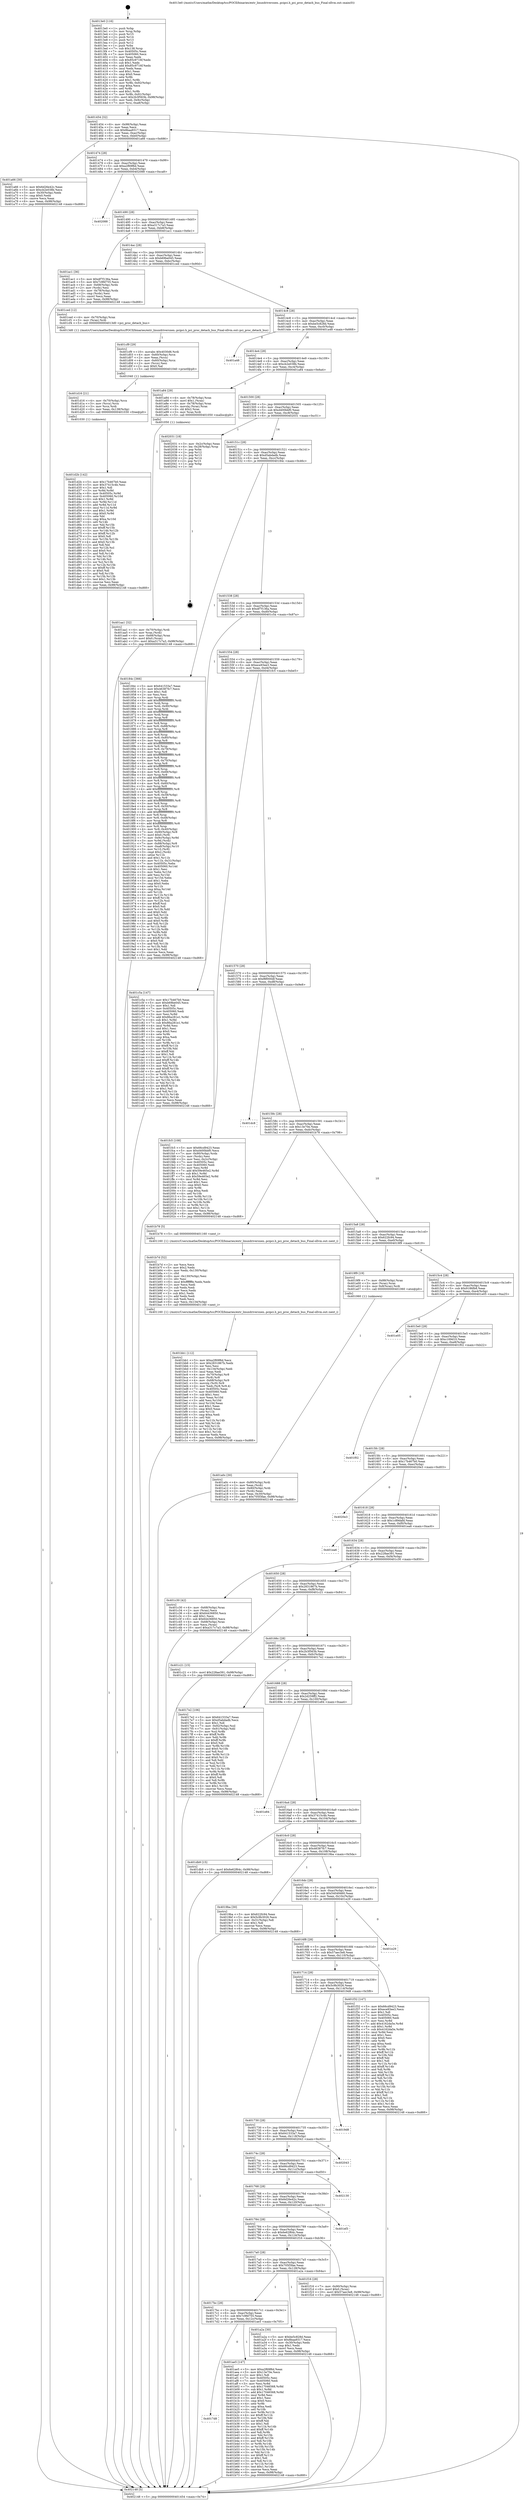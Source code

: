 digraph "0x4013e0" {
  label = "0x4013e0 (/mnt/c/Users/mathe/Desktop/tcc/POCII/binaries/extr_linuxdriversxen..pcipci.h_pci_proc_detach_bus_Final-ollvm.out::main(0))"
  labelloc = "t"
  node[shape=record]

  Entry [label="",width=0.3,height=0.3,shape=circle,fillcolor=black,style=filled]
  "0x401454" [label="{
     0x401454 [32]\l
     | [instrs]\l
     &nbsp;&nbsp;0x401454 \<+6\>: mov -0x98(%rbp),%eax\l
     &nbsp;&nbsp;0x40145a \<+2\>: mov %eax,%ecx\l
     &nbsp;&nbsp;0x40145c \<+6\>: sub $0x8baa9317,%ecx\l
     &nbsp;&nbsp;0x401462 \<+6\>: mov %eax,-0xac(%rbp)\l
     &nbsp;&nbsp;0x401468 \<+6\>: mov %ecx,-0xb0(%rbp)\l
     &nbsp;&nbsp;0x40146e \<+6\>: je 0000000000401a66 \<main+0x686\>\l
  }"]
  "0x401a66" [label="{
     0x401a66 [30]\l
     | [instrs]\l
     &nbsp;&nbsp;0x401a66 \<+5\>: mov $0x6d26e42c,%eax\l
     &nbsp;&nbsp;0x401a6b \<+5\>: mov $0xcb2e038b,%ecx\l
     &nbsp;&nbsp;0x401a70 \<+3\>: mov -0x30(%rbp),%edx\l
     &nbsp;&nbsp;0x401a73 \<+3\>: cmp $0x0,%edx\l
     &nbsp;&nbsp;0x401a76 \<+3\>: cmove %ecx,%eax\l
     &nbsp;&nbsp;0x401a79 \<+6\>: mov %eax,-0x98(%rbp)\l
     &nbsp;&nbsp;0x401a7f \<+5\>: jmp 0000000000402148 \<main+0xd68\>\l
  }"]
  "0x401474" [label="{
     0x401474 [28]\l
     | [instrs]\l
     &nbsp;&nbsp;0x401474 \<+5\>: jmp 0000000000401479 \<main+0x99\>\l
     &nbsp;&nbsp;0x401479 \<+6\>: mov -0xac(%rbp),%eax\l
     &nbsp;&nbsp;0x40147f \<+5\>: sub $0xa2f69f6d,%eax\l
     &nbsp;&nbsp;0x401484 \<+6\>: mov %eax,-0xb4(%rbp)\l
     &nbsp;&nbsp;0x40148a \<+6\>: je 0000000000402088 \<main+0xca8\>\l
  }"]
  Exit [label="",width=0.3,height=0.3,shape=circle,fillcolor=black,style=filled,peripheries=2]
  "0x402088" [label="{
     0x402088\l
  }", style=dashed]
  "0x401490" [label="{
     0x401490 [28]\l
     | [instrs]\l
     &nbsp;&nbsp;0x401490 \<+5\>: jmp 0000000000401495 \<main+0xb5\>\l
     &nbsp;&nbsp;0x401495 \<+6\>: mov -0xac(%rbp),%eax\l
     &nbsp;&nbsp;0x40149b \<+5\>: sub $0xa317c7a3,%eax\l
     &nbsp;&nbsp;0x4014a0 \<+6\>: mov %eax,-0xb8(%rbp)\l
     &nbsp;&nbsp;0x4014a6 \<+6\>: je 0000000000401ac1 \<main+0x6e1\>\l
  }"]
  "0x401d2b" [label="{
     0x401d2b [142]\l
     | [instrs]\l
     &nbsp;&nbsp;0x401d2b \<+5\>: mov $0x17b467b0,%eax\l
     &nbsp;&nbsp;0x401d30 \<+5\>: mov $0x37415c4b,%esi\l
     &nbsp;&nbsp;0x401d35 \<+2\>: mov $0x1,%dl\l
     &nbsp;&nbsp;0x401d37 \<+3\>: xor %r8d,%r8d\l
     &nbsp;&nbsp;0x401d3a \<+8\>: mov 0x40505c,%r9d\l
     &nbsp;&nbsp;0x401d42 \<+8\>: mov 0x405060,%r10d\l
     &nbsp;&nbsp;0x401d4a \<+4\>: sub $0x1,%r8d\l
     &nbsp;&nbsp;0x401d4e \<+3\>: mov %r9d,%r11d\l
     &nbsp;&nbsp;0x401d51 \<+3\>: add %r8d,%r11d\l
     &nbsp;&nbsp;0x401d54 \<+4\>: imul %r11d,%r9d\l
     &nbsp;&nbsp;0x401d58 \<+4\>: and $0x1,%r9d\l
     &nbsp;&nbsp;0x401d5c \<+4\>: cmp $0x0,%r9d\l
     &nbsp;&nbsp;0x401d60 \<+3\>: sete %bl\l
     &nbsp;&nbsp;0x401d63 \<+4\>: cmp $0xa,%r10d\l
     &nbsp;&nbsp;0x401d67 \<+4\>: setl %r14b\l
     &nbsp;&nbsp;0x401d6b \<+3\>: mov %bl,%r15b\l
     &nbsp;&nbsp;0x401d6e \<+4\>: xor $0xff,%r15b\l
     &nbsp;&nbsp;0x401d72 \<+3\>: mov %r14b,%r12b\l
     &nbsp;&nbsp;0x401d75 \<+4\>: xor $0xff,%r12b\l
     &nbsp;&nbsp;0x401d79 \<+3\>: xor $0x0,%dl\l
     &nbsp;&nbsp;0x401d7c \<+3\>: mov %r15b,%r13b\l
     &nbsp;&nbsp;0x401d7f \<+4\>: and $0x0,%r13b\l
     &nbsp;&nbsp;0x401d83 \<+2\>: and %dl,%bl\l
     &nbsp;&nbsp;0x401d85 \<+3\>: mov %r12b,%cl\l
     &nbsp;&nbsp;0x401d88 \<+3\>: and $0x0,%cl\l
     &nbsp;&nbsp;0x401d8b \<+3\>: and %dl,%r14b\l
     &nbsp;&nbsp;0x401d8e \<+3\>: or %bl,%r13b\l
     &nbsp;&nbsp;0x401d91 \<+3\>: or %r14b,%cl\l
     &nbsp;&nbsp;0x401d94 \<+3\>: xor %cl,%r13b\l
     &nbsp;&nbsp;0x401d97 \<+3\>: or %r12b,%r15b\l
     &nbsp;&nbsp;0x401d9a \<+4\>: xor $0xff,%r15b\l
     &nbsp;&nbsp;0x401d9e \<+3\>: or $0x0,%dl\l
     &nbsp;&nbsp;0x401da1 \<+3\>: and %dl,%r15b\l
     &nbsp;&nbsp;0x401da4 \<+3\>: or %r15b,%r13b\l
     &nbsp;&nbsp;0x401da7 \<+4\>: test $0x1,%r13b\l
     &nbsp;&nbsp;0x401dab \<+3\>: cmovne %esi,%eax\l
     &nbsp;&nbsp;0x401dae \<+6\>: mov %eax,-0x98(%rbp)\l
     &nbsp;&nbsp;0x401db4 \<+5\>: jmp 0000000000402148 \<main+0xd68\>\l
  }"]
  "0x401ac1" [label="{
     0x401ac1 [36]\l
     | [instrs]\l
     &nbsp;&nbsp;0x401ac1 \<+5\>: mov $0xdf7f136a,%eax\l
     &nbsp;&nbsp;0x401ac6 \<+5\>: mov $0x7c9fd755,%ecx\l
     &nbsp;&nbsp;0x401acb \<+4\>: mov -0x68(%rbp),%rdx\l
     &nbsp;&nbsp;0x401acf \<+2\>: mov (%rdx),%esi\l
     &nbsp;&nbsp;0x401ad1 \<+4\>: mov -0x78(%rbp),%rdx\l
     &nbsp;&nbsp;0x401ad5 \<+2\>: cmp (%rdx),%esi\l
     &nbsp;&nbsp;0x401ad7 \<+3\>: cmovl %ecx,%eax\l
     &nbsp;&nbsp;0x401ada \<+6\>: mov %eax,-0x98(%rbp)\l
     &nbsp;&nbsp;0x401ae0 \<+5\>: jmp 0000000000402148 \<main+0xd68\>\l
  }"]
  "0x4014ac" [label="{
     0x4014ac [28]\l
     | [instrs]\l
     &nbsp;&nbsp;0x4014ac \<+5\>: jmp 00000000004014b1 \<main+0xd1\>\l
     &nbsp;&nbsp;0x4014b1 \<+6\>: mov -0xac(%rbp),%eax\l
     &nbsp;&nbsp;0x4014b7 \<+5\>: sub $0xb69be045,%eax\l
     &nbsp;&nbsp;0x4014bc \<+6\>: mov %eax,-0xbc(%rbp)\l
     &nbsp;&nbsp;0x4014c2 \<+6\>: je 0000000000401ced \<main+0x90d\>\l
  }"]
  "0x401d16" [label="{
     0x401d16 [21]\l
     | [instrs]\l
     &nbsp;&nbsp;0x401d16 \<+4\>: mov -0x70(%rbp),%rcx\l
     &nbsp;&nbsp;0x401d1a \<+3\>: mov (%rcx),%rcx\l
     &nbsp;&nbsp;0x401d1d \<+3\>: mov %rcx,%rdi\l
     &nbsp;&nbsp;0x401d20 \<+6\>: mov %eax,-0x138(%rbp)\l
     &nbsp;&nbsp;0x401d26 \<+5\>: call 0000000000401030 \<free@plt\>\l
     | [calls]\l
     &nbsp;&nbsp;0x401030 \{1\} (unknown)\l
  }"]
  "0x401ced" [label="{
     0x401ced [12]\l
     | [instrs]\l
     &nbsp;&nbsp;0x401ced \<+4\>: mov -0x70(%rbp),%rax\l
     &nbsp;&nbsp;0x401cf1 \<+3\>: mov (%rax),%rdi\l
     &nbsp;&nbsp;0x401cf4 \<+5\>: call 00000000004013d0 \<pci_proc_detach_bus\>\l
     | [calls]\l
     &nbsp;&nbsp;0x4013d0 \{1\} (/mnt/c/Users/mathe/Desktop/tcc/POCII/binaries/extr_linuxdriversxen..pcipci.h_pci_proc_detach_bus_Final-ollvm.out::pci_proc_detach_bus)\l
  }"]
  "0x4014c8" [label="{
     0x4014c8 [28]\l
     | [instrs]\l
     &nbsp;&nbsp;0x4014c8 \<+5\>: jmp 00000000004014cd \<main+0xed\>\l
     &nbsp;&nbsp;0x4014cd \<+6\>: mov -0xac(%rbp),%eax\l
     &nbsp;&nbsp;0x4014d3 \<+5\>: sub $0xbe5c828d,%eax\l
     &nbsp;&nbsp;0x4014d8 \<+6\>: mov %eax,-0xc0(%rbp)\l
     &nbsp;&nbsp;0x4014de \<+6\>: je 0000000000401a48 \<main+0x668\>\l
  }"]
  "0x401cf9" [label="{
     0x401cf9 [29]\l
     | [instrs]\l
     &nbsp;&nbsp;0x401cf9 \<+10\>: movabs $0x4030d6,%rdi\l
     &nbsp;&nbsp;0x401d03 \<+4\>: mov -0x60(%rbp),%rcx\l
     &nbsp;&nbsp;0x401d07 \<+2\>: mov %eax,(%rcx)\l
     &nbsp;&nbsp;0x401d09 \<+4\>: mov -0x60(%rbp),%rcx\l
     &nbsp;&nbsp;0x401d0d \<+2\>: mov (%rcx),%esi\l
     &nbsp;&nbsp;0x401d0f \<+2\>: mov $0x0,%al\l
     &nbsp;&nbsp;0x401d11 \<+5\>: call 0000000000401040 \<printf@plt\>\l
     | [calls]\l
     &nbsp;&nbsp;0x401040 \{1\} (unknown)\l
  }"]
  "0x401a48" [label="{
     0x401a48\l
  }", style=dashed]
  "0x4014e4" [label="{
     0x4014e4 [28]\l
     | [instrs]\l
     &nbsp;&nbsp;0x4014e4 \<+5\>: jmp 00000000004014e9 \<main+0x109\>\l
     &nbsp;&nbsp;0x4014e9 \<+6\>: mov -0xac(%rbp),%eax\l
     &nbsp;&nbsp;0x4014ef \<+5\>: sub $0xcb2e038b,%eax\l
     &nbsp;&nbsp;0x4014f4 \<+6\>: mov %eax,-0xc4(%rbp)\l
     &nbsp;&nbsp;0x4014fa \<+6\>: je 0000000000401a84 \<main+0x6a4\>\l
  }"]
  "0x401bb1" [label="{
     0x401bb1 [112]\l
     | [instrs]\l
     &nbsp;&nbsp;0x401bb1 \<+5\>: mov $0xa2f69f6d,%ecx\l
     &nbsp;&nbsp;0x401bb6 \<+5\>: mov $0x2831867b,%edx\l
     &nbsp;&nbsp;0x401bbb \<+2\>: xor %esi,%esi\l
     &nbsp;&nbsp;0x401bbd \<+6\>: mov -0x134(%rbp),%edi\l
     &nbsp;&nbsp;0x401bc3 \<+3\>: imul %eax,%edi\l
     &nbsp;&nbsp;0x401bc6 \<+4\>: mov -0x70(%rbp),%r8\l
     &nbsp;&nbsp;0x401bca \<+3\>: mov (%r8),%r8\l
     &nbsp;&nbsp;0x401bcd \<+4\>: mov -0x68(%rbp),%r9\l
     &nbsp;&nbsp;0x401bd1 \<+3\>: movslq (%r9),%r9\l
     &nbsp;&nbsp;0x401bd4 \<+4\>: mov %edi,(%r8,%r9,4)\l
     &nbsp;&nbsp;0x401bd8 \<+7\>: mov 0x40505c,%eax\l
     &nbsp;&nbsp;0x401bdf \<+7\>: mov 0x405060,%edi\l
     &nbsp;&nbsp;0x401be6 \<+3\>: sub $0x1,%esi\l
     &nbsp;&nbsp;0x401be9 \<+3\>: mov %eax,%r10d\l
     &nbsp;&nbsp;0x401bec \<+3\>: add %esi,%r10d\l
     &nbsp;&nbsp;0x401bef \<+4\>: imul %r10d,%eax\l
     &nbsp;&nbsp;0x401bf3 \<+3\>: and $0x1,%eax\l
     &nbsp;&nbsp;0x401bf6 \<+3\>: cmp $0x0,%eax\l
     &nbsp;&nbsp;0x401bf9 \<+4\>: sete %r11b\l
     &nbsp;&nbsp;0x401bfd \<+3\>: cmp $0xa,%edi\l
     &nbsp;&nbsp;0x401c00 \<+3\>: setl %bl\l
     &nbsp;&nbsp;0x401c03 \<+3\>: mov %r11b,%r14b\l
     &nbsp;&nbsp;0x401c06 \<+3\>: and %bl,%r14b\l
     &nbsp;&nbsp;0x401c09 \<+3\>: xor %bl,%r11b\l
     &nbsp;&nbsp;0x401c0c \<+3\>: or %r11b,%r14b\l
     &nbsp;&nbsp;0x401c0f \<+4\>: test $0x1,%r14b\l
     &nbsp;&nbsp;0x401c13 \<+3\>: cmovne %edx,%ecx\l
     &nbsp;&nbsp;0x401c16 \<+6\>: mov %ecx,-0x98(%rbp)\l
     &nbsp;&nbsp;0x401c1c \<+5\>: jmp 0000000000402148 \<main+0xd68\>\l
  }"]
  "0x401a84" [label="{
     0x401a84 [29]\l
     | [instrs]\l
     &nbsp;&nbsp;0x401a84 \<+4\>: mov -0x78(%rbp),%rax\l
     &nbsp;&nbsp;0x401a88 \<+6\>: movl $0x1,(%rax)\l
     &nbsp;&nbsp;0x401a8e \<+4\>: mov -0x78(%rbp),%rax\l
     &nbsp;&nbsp;0x401a92 \<+3\>: movslq (%rax),%rax\l
     &nbsp;&nbsp;0x401a95 \<+4\>: shl $0x2,%rax\l
     &nbsp;&nbsp;0x401a99 \<+3\>: mov %rax,%rdi\l
     &nbsp;&nbsp;0x401a9c \<+5\>: call 0000000000401050 \<malloc@plt\>\l
     | [calls]\l
     &nbsp;&nbsp;0x401050 \{1\} (unknown)\l
  }"]
  "0x401500" [label="{
     0x401500 [28]\l
     | [instrs]\l
     &nbsp;&nbsp;0x401500 \<+5\>: jmp 0000000000401505 \<main+0x125\>\l
     &nbsp;&nbsp;0x401505 \<+6\>: mov -0xac(%rbp),%eax\l
     &nbsp;&nbsp;0x40150b \<+5\>: sub $0xd400bbf0,%eax\l
     &nbsp;&nbsp;0x401510 \<+6\>: mov %eax,-0xc8(%rbp)\l
     &nbsp;&nbsp;0x401516 \<+6\>: je 0000000000402031 \<main+0xc51\>\l
  }"]
  "0x401b7d" [label="{
     0x401b7d [52]\l
     | [instrs]\l
     &nbsp;&nbsp;0x401b7d \<+2\>: xor %ecx,%ecx\l
     &nbsp;&nbsp;0x401b7f \<+5\>: mov $0x2,%edx\l
     &nbsp;&nbsp;0x401b84 \<+6\>: mov %edx,-0x130(%rbp)\l
     &nbsp;&nbsp;0x401b8a \<+1\>: cltd\l
     &nbsp;&nbsp;0x401b8b \<+6\>: mov -0x130(%rbp),%esi\l
     &nbsp;&nbsp;0x401b91 \<+2\>: idiv %esi\l
     &nbsp;&nbsp;0x401b93 \<+6\>: imul $0xfffffffe,%edx,%edx\l
     &nbsp;&nbsp;0x401b99 \<+2\>: mov %ecx,%edi\l
     &nbsp;&nbsp;0x401b9b \<+2\>: sub %edx,%edi\l
     &nbsp;&nbsp;0x401b9d \<+2\>: mov %ecx,%edx\l
     &nbsp;&nbsp;0x401b9f \<+3\>: sub $0x1,%edx\l
     &nbsp;&nbsp;0x401ba2 \<+2\>: add %edx,%edi\l
     &nbsp;&nbsp;0x401ba4 \<+2\>: sub %edi,%ecx\l
     &nbsp;&nbsp;0x401ba6 \<+6\>: mov %ecx,-0x134(%rbp)\l
     &nbsp;&nbsp;0x401bac \<+5\>: call 0000000000401160 \<next_i\>\l
     | [calls]\l
     &nbsp;&nbsp;0x401160 \{1\} (/mnt/c/Users/mathe/Desktop/tcc/POCII/binaries/extr_linuxdriversxen..pcipci.h_pci_proc_detach_bus_Final-ollvm.out::next_i)\l
  }"]
  "0x402031" [label="{
     0x402031 [18]\l
     | [instrs]\l
     &nbsp;&nbsp;0x402031 \<+3\>: mov -0x2c(%rbp),%eax\l
     &nbsp;&nbsp;0x402034 \<+4\>: lea -0x28(%rbp),%rsp\l
     &nbsp;&nbsp;0x402038 \<+1\>: pop %rbx\l
     &nbsp;&nbsp;0x402039 \<+2\>: pop %r12\l
     &nbsp;&nbsp;0x40203b \<+2\>: pop %r13\l
     &nbsp;&nbsp;0x40203d \<+2\>: pop %r14\l
     &nbsp;&nbsp;0x40203f \<+2\>: pop %r15\l
     &nbsp;&nbsp;0x402041 \<+1\>: pop %rbp\l
     &nbsp;&nbsp;0x402042 \<+1\>: ret\l
  }"]
  "0x40151c" [label="{
     0x40151c [28]\l
     | [instrs]\l
     &nbsp;&nbsp;0x40151c \<+5\>: jmp 0000000000401521 \<main+0x141\>\l
     &nbsp;&nbsp;0x401521 \<+6\>: mov -0xac(%rbp),%eax\l
     &nbsp;&nbsp;0x401527 \<+5\>: sub $0xd5abdadb,%eax\l
     &nbsp;&nbsp;0x40152c \<+6\>: mov %eax,-0xcc(%rbp)\l
     &nbsp;&nbsp;0x401532 \<+6\>: je 000000000040184c \<main+0x46c\>\l
  }"]
  "0x4017d8" [label="{
     0x4017d8\l
  }", style=dashed]
  "0x40184c" [label="{
     0x40184c [366]\l
     | [instrs]\l
     &nbsp;&nbsp;0x40184c \<+5\>: mov $0x641533a7,%eax\l
     &nbsp;&nbsp;0x401851 \<+5\>: mov $0x46387fc7,%ecx\l
     &nbsp;&nbsp;0x401856 \<+2\>: mov $0x1,%dl\l
     &nbsp;&nbsp;0x401858 \<+2\>: xor %esi,%esi\l
     &nbsp;&nbsp;0x40185a \<+3\>: mov %rsp,%rdi\l
     &nbsp;&nbsp;0x40185d \<+4\>: add $0xfffffffffffffff0,%rdi\l
     &nbsp;&nbsp;0x401861 \<+3\>: mov %rdi,%rsp\l
     &nbsp;&nbsp;0x401864 \<+7\>: mov %rdi,-0x90(%rbp)\l
     &nbsp;&nbsp;0x40186b \<+3\>: mov %rsp,%rdi\l
     &nbsp;&nbsp;0x40186e \<+4\>: add $0xfffffffffffffff0,%rdi\l
     &nbsp;&nbsp;0x401872 \<+3\>: mov %rdi,%rsp\l
     &nbsp;&nbsp;0x401875 \<+3\>: mov %rsp,%r8\l
     &nbsp;&nbsp;0x401878 \<+4\>: add $0xfffffffffffffff0,%r8\l
     &nbsp;&nbsp;0x40187c \<+3\>: mov %r8,%rsp\l
     &nbsp;&nbsp;0x40187f \<+7\>: mov %r8,-0x88(%rbp)\l
     &nbsp;&nbsp;0x401886 \<+3\>: mov %rsp,%r8\l
     &nbsp;&nbsp;0x401889 \<+4\>: add $0xfffffffffffffff0,%r8\l
     &nbsp;&nbsp;0x40188d \<+3\>: mov %r8,%rsp\l
     &nbsp;&nbsp;0x401890 \<+4\>: mov %r8,-0x80(%rbp)\l
     &nbsp;&nbsp;0x401894 \<+3\>: mov %rsp,%r8\l
     &nbsp;&nbsp;0x401897 \<+4\>: add $0xfffffffffffffff0,%r8\l
     &nbsp;&nbsp;0x40189b \<+3\>: mov %r8,%rsp\l
     &nbsp;&nbsp;0x40189e \<+4\>: mov %r8,-0x78(%rbp)\l
     &nbsp;&nbsp;0x4018a2 \<+3\>: mov %rsp,%r8\l
     &nbsp;&nbsp;0x4018a5 \<+4\>: add $0xfffffffffffffff0,%r8\l
     &nbsp;&nbsp;0x4018a9 \<+3\>: mov %r8,%rsp\l
     &nbsp;&nbsp;0x4018ac \<+4\>: mov %r8,-0x70(%rbp)\l
     &nbsp;&nbsp;0x4018b0 \<+3\>: mov %rsp,%r8\l
     &nbsp;&nbsp;0x4018b3 \<+4\>: add $0xfffffffffffffff0,%r8\l
     &nbsp;&nbsp;0x4018b7 \<+3\>: mov %r8,%rsp\l
     &nbsp;&nbsp;0x4018ba \<+4\>: mov %r8,-0x68(%rbp)\l
     &nbsp;&nbsp;0x4018be \<+3\>: mov %rsp,%r8\l
     &nbsp;&nbsp;0x4018c1 \<+4\>: add $0xfffffffffffffff0,%r8\l
     &nbsp;&nbsp;0x4018c5 \<+3\>: mov %r8,%rsp\l
     &nbsp;&nbsp;0x4018c8 \<+4\>: mov %r8,-0x60(%rbp)\l
     &nbsp;&nbsp;0x4018cc \<+3\>: mov %rsp,%r8\l
     &nbsp;&nbsp;0x4018cf \<+4\>: add $0xfffffffffffffff0,%r8\l
     &nbsp;&nbsp;0x4018d3 \<+3\>: mov %r8,%rsp\l
     &nbsp;&nbsp;0x4018d6 \<+4\>: mov %r8,-0x58(%rbp)\l
     &nbsp;&nbsp;0x4018da \<+3\>: mov %rsp,%r8\l
     &nbsp;&nbsp;0x4018dd \<+4\>: add $0xfffffffffffffff0,%r8\l
     &nbsp;&nbsp;0x4018e1 \<+3\>: mov %r8,%rsp\l
     &nbsp;&nbsp;0x4018e4 \<+4\>: mov %r8,-0x50(%rbp)\l
     &nbsp;&nbsp;0x4018e8 \<+3\>: mov %rsp,%r8\l
     &nbsp;&nbsp;0x4018eb \<+4\>: add $0xfffffffffffffff0,%r8\l
     &nbsp;&nbsp;0x4018ef \<+3\>: mov %r8,%rsp\l
     &nbsp;&nbsp;0x4018f2 \<+4\>: mov %r8,-0x48(%rbp)\l
     &nbsp;&nbsp;0x4018f6 \<+3\>: mov %rsp,%r8\l
     &nbsp;&nbsp;0x4018f9 \<+4\>: add $0xfffffffffffffff0,%r8\l
     &nbsp;&nbsp;0x4018fd \<+3\>: mov %r8,%rsp\l
     &nbsp;&nbsp;0x401900 \<+4\>: mov %r8,-0x40(%rbp)\l
     &nbsp;&nbsp;0x401904 \<+7\>: mov -0x90(%rbp),%r8\l
     &nbsp;&nbsp;0x40190b \<+7\>: movl $0x0,(%r8)\l
     &nbsp;&nbsp;0x401912 \<+7\>: mov -0x9c(%rbp),%r9d\l
     &nbsp;&nbsp;0x401919 \<+3\>: mov %r9d,(%rdi)\l
     &nbsp;&nbsp;0x40191c \<+7\>: mov -0x88(%rbp),%r8\l
     &nbsp;&nbsp;0x401923 \<+7\>: mov -0xa8(%rbp),%r10\l
     &nbsp;&nbsp;0x40192a \<+3\>: mov %r10,(%r8)\l
     &nbsp;&nbsp;0x40192d \<+3\>: cmpl $0x2,(%rdi)\l
     &nbsp;&nbsp;0x401930 \<+4\>: setne %r11b\l
     &nbsp;&nbsp;0x401934 \<+4\>: and $0x1,%r11b\l
     &nbsp;&nbsp;0x401938 \<+4\>: mov %r11b,-0x31(%rbp)\l
     &nbsp;&nbsp;0x40193c \<+7\>: mov 0x40505c,%ebx\l
     &nbsp;&nbsp;0x401943 \<+8\>: mov 0x405060,%r14d\l
     &nbsp;&nbsp;0x40194b \<+3\>: sub $0x1,%esi\l
     &nbsp;&nbsp;0x40194e \<+3\>: mov %ebx,%r15d\l
     &nbsp;&nbsp;0x401951 \<+3\>: add %esi,%r15d\l
     &nbsp;&nbsp;0x401954 \<+4\>: imul %r15d,%ebx\l
     &nbsp;&nbsp;0x401958 \<+3\>: and $0x1,%ebx\l
     &nbsp;&nbsp;0x40195b \<+3\>: cmp $0x0,%ebx\l
     &nbsp;&nbsp;0x40195e \<+4\>: sete %r11b\l
     &nbsp;&nbsp;0x401962 \<+4\>: cmp $0xa,%r14d\l
     &nbsp;&nbsp;0x401966 \<+4\>: setl %r12b\l
     &nbsp;&nbsp;0x40196a \<+3\>: mov %r11b,%r13b\l
     &nbsp;&nbsp;0x40196d \<+4\>: xor $0xff,%r13b\l
     &nbsp;&nbsp;0x401971 \<+3\>: mov %r12b,%sil\l
     &nbsp;&nbsp;0x401974 \<+4\>: xor $0xff,%sil\l
     &nbsp;&nbsp;0x401978 \<+3\>: xor $0x0,%dl\l
     &nbsp;&nbsp;0x40197b \<+3\>: mov %r13b,%dil\l
     &nbsp;&nbsp;0x40197e \<+4\>: and $0x0,%dil\l
     &nbsp;&nbsp;0x401982 \<+3\>: and %dl,%r11b\l
     &nbsp;&nbsp;0x401985 \<+3\>: mov %sil,%r8b\l
     &nbsp;&nbsp;0x401988 \<+4\>: and $0x0,%r8b\l
     &nbsp;&nbsp;0x40198c \<+3\>: and %dl,%r12b\l
     &nbsp;&nbsp;0x40198f \<+3\>: or %r11b,%dil\l
     &nbsp;&nbsp;0x401992 \<+3\>: or %r12b,%r8b\l
     &nbsp;&nbsp;0x401995 \<+3\>: xor %r8b,%dil\l
     &nbsp;&nbsp;0x401998 \<+3\>: or %sil,%r13b\l
     &nbsp;&nbsp;0x40199b \<+4\>: xor $0xff,%r13b\l
     &nbsp;&nbsp;0x40199f \<+3\>: or $0x0,%dl\l
     &nbsp;&nbsp;0x4019a2 \<+3\>: and %dl,%r13b\l
     &nbsp;&nbsp;0x4019a5 \<+3\>: or %r13b,%dil\l
     &nbsp;&nbsp;0x4019a8 \<+4\>: test $0x1,%dil\l
     &nbsp;&nbsp;0x4019ac \<+3\>: cmovne %ecx,%eax\l
     &nbsp;&nbsp;0x4019af \<+6\>: mov %eax,-0x98(%rbp)\l
     &nbsp;&nbsp;0x4019b5 \<+5\>: jmp 0000000000402148 \<main+0xd68\>\l
  }"]
  "0x401538" [label="{
     0x401538 [28]\l
     | [instrs]\l
     &nbsp;&nbsp;0x401538 \<+5\>: jmp 000000000040153d \<main+0x15d\>\l
     &nbsp;&nbsp;0x40153d \<+6\>: mov -0xac(%rbp),%eax\l
     &nbsp;&nbsp;0x401543 \<+5\>: sub $0xdf7f136a,%eax\l
     &nbsp;&nbsp;0x401548 \<+6\>: mov %eax,-0xd0(%rbp)\l
     &nbsp;&nbsp;0x40154e \<+6\>: je 0000000000401c5a \<main+0x87a\>\l
  }"]
  "0x401ae5" [label="{
     0x401ae5 [147]\l
     | [instrs]\l
     &nbsp;&nbsp;0x401ae5 \<+5\>: mov $0xa2f69f6d,%eax\l
     &nbsp;&nbsp;0x401aea \<+5\>: mov $0x13e70e,%ecx\l
     &nbsp;&nbsp;0x401aef \<+2\>: mov $0x1,%dl\l
     &nbsp;&nbsp;0x401af1 \<+7\>: mov 0x40505c,%esi\l
     &nbsp;&nbsp;0x401af8 \<+7\>: mov 0x405060,%edi\l
     &nbsp;&nbsp;0x401aff \<+3\>: mov %esi,%r8d\l
     &nbsp;&nbsp;0x401b02 \<+7\>: sub $0x17046568,%r8d\l
     &nbsp;&nbsp;0x401b09 \<+4\>: sub $0x1,%r8d\l
     &nbsp;&nbsp;0x401b0d \<+7\>: add $0x17046568,%r8d\l
     &nbsp;&nbsp;0x401b14 \<+4\>: imul %r8d,%esi\l
     &nbsp;&nbsp;0x401b18 \<+3\>: and $0x1,%esi\l
     &nbsp;&nbsp;0x401b1b \<+3\>: cmp $0x0,%esi\l
     &nbsp;&nbsp;0x401b1e \<+4\>: sete %r9b\l
     &nbsp;&nbsp;0x401b22 \<+3\>: cmp $0xa,%edi\l
     &nbsp;&nbsp;0x401b25 \<+4\>: setl %r10b\l
     &nbsp;&nbsp;0x401b29 \<+3\>: mov %r9b,%r11b\l
     &nbsp;&nbsp;0x401b2c \<+4\>: xor $0xff,%r11b\l
     &nbsp;&nbsp;0x401b30 \<+3\>: mov %r10b,%bl\l
     &nbsp;&nbsp;0x401b33 \<+3\>: xor $0xff,%bl\l
     &nbsp;&nbsp;0x401b36 \<+3\>: xor $0x1,%dl\l
     &nbsp;&nbsp;0x401b39 \<+3\>: mov %r11b,%r14b\l
     &nbsp;&nbsp;0x401b3c \<+4\>: and $0xff,%r14b\l
     &nbsp;&nbsp;0x401b40 \<+3\>: and %dl,%r9b\l
     &nbsp;&nbsp;0x401b43 \<+3\>: mov %bl,%r15b\l
     &nbsp;&nbsp;0x401b46 \<+4\>: and $0xff,%r15b\l
     &nbsp;&nbsp;0x401b4a \<+3\>: and %dl,%r10b\l
     &nbsp;&nbsp;0x401b4d \<+3\>: or %r9b,%r14b\l
     &nbsp;&nbsp;0x401b50 \<+3\>: or %r10b,%r15b\l
     &nbsp;&nbsp;0x401b53 \<+3\>: xor %r15b,%r14b\l
     &nbsp;&nbsp;0x401b56 \<+3\>: or %bl,%r11b\l
     &nbsp;&nbsp;0x401b59 \<+4\>: xor $0xff,%r11b\l
     &nbsp;&nbsp;0x401b5d \<+3\>: or $0x1,%dl\l
     &nbsp;&nbsp;0x401b60 \<+3\>: and %dl,%r11b\l
     &nbsp;&nbsp;0x401b63 \<+3\>: or %r11b,%r14b\l
     &nbsp;&nbsp;0x401b66 \<+4\>: test $0x1,%r14b\l
     &nbsp;&nbsp;0x401b6a \<+3\>: cmovne %ecx,%eax\l
     &nbsp;&nbsp;0x401b6d \<+6\>: mov %eax,-0x98(%rbp)\l
     &nbsp;&nbsp;0x401b73 \<+5\>: jmp 0000000000402148 \<main+0xd68\>\l
  }"]
  "0x401c5a" [label="{
     0x401c5a [147]\l
     | [instrs]\l
     &nbsp;&nbsp;0x401c5a \<+5\>: mov $0x17b467b0,%eax\l
     &nbsp;&nbsp;0x401c5f \<+5\>: mov $0xb69be045,%ecx\l
     &nbsp;&nbsp;0x401c64 \<+2\>: mov $0x1,%dl\l
     &nbsp;&nbsp;0x401c66 \<+7\>: mov 0x40505c,%esi\l
     &nbsp;&nbsp;0x401c6d \<+7\>: mov 0x405060,%edi\l
     &nbsp;&nbsp;0x401c74 \<+3\>: mov %esi,%r8d\l
     &nbsp;&nbsp;0x401c77 \<+7\>: add $0x86a281e1,%r8d\l
     &nbsp;&nbsp;0x401c7e \<+4\>: sub $0x1,%r8d\l
     &nbsp;&nbsp;0x401c82 \<+7\>: sub $0x86a281e1,%r8d\l
     &nbsp;&nbsp;0x401c89 \<+4\>: imul %r8d,%esi\l
     &nbsp;&nbsp;0x401c8d \<+3\>: and $0x1,%esi\l
     &nbsp;&nbsp;0x401c90 \<+3\>: cmp $0x0,%esi\l
     &nbsp;&nbsp;0x401c93 \<+4\>: sete %r9b\l
     &nbsp;&nbsp;0x401c97 \<+3\>: cmp $0xa,%edi\l
     &nbsp;&nbsp;0x401c9a \<+4\>: setl %r10b\l
     &nbsp;&nbsp;0x401c9e \<+3\>: mov %r9b,%r11b\l
     &nbsp;&nbsp;0x401ca1 \<+4\>: xor $0xff,%r11b\l
     &nbsp;&nbsp;0x401ca5 \<+3\>: mov %r10b,%bl\l
     &nbsp;&nbsp;0x401ca8 \<+3\>: xor $0xff,%bl\l
     &nbsp;&nbsp;0x401cab \<+3\>: xor $0x1,%dl\l
     &nbsp;&nbsp;0x401cae \<+3\>: mov %r11b,%r14b\l
     &nbsp;&nbsp;0x401cb1 \<+4\>: and $0xff,%r14b\l
     &nbsp;&nbsp;0x401cb5 \<+3\>: and %dl,%r9b\l
     &nbsp;&nbsp;0x401cb8 \<+3\>: mov %bl,%r15b\l
     &nbsp;&nbsp;0x401cbb \<+4\>: and $0xff,%r15b\l
     &nbsp;&nbsp;0x401cbf \<+3\>: and %dl,%r10b\l
     &nbsp;&nbsp;0x401cc2 \<+3\>: or %r9b,%r14b\l
     &nbsp;&nbsp;0x401cc5 \<+3\>: or %r10b,%r15b\l
     &nbsp;&nbsp;0x401cc8 \<+3\>: xor %r15b,%r14b\l
     &nbsp;&nbsp;0x401ccb \<+3\>: or %bl,%r11b\l
     &nbsp;&nbsp;0x401cce \<+4\>: xor $0xff,%r11b\l
     &nbsp;&nbsp;0x401cd2 \<+3\>: or $0x1,%dl\l
     &nbsp;&nbsp;0x401cd5 \<+3\>: and %dl,%r11b\l
     &nbsp;&nbsp;0x401cd8 \<+3\>: or %r11b,%r14b\l
     &nbsp;&nbsp;0x401cdb \<+4\>: test $0x1,%r14b\l
     &nbsp;&nbsp;0x401cdf \<+3\>: cmovne %ecx,%eax\l
     &nbsp;&nbsp;0x401ce2 \<+6\>: mov %eax,-0x98(%rbp)\l
     &nbsp;&nbsp;0x401ce8 \<+5\>: jmp 0000000000402148 \<main+0xd68\>\l
  }"]
  "0x401554" [label="{
     0x401554 [28]\l
     | [instrs]\l
     &nbsp;&nbsp;0x401554 \<+5\>: jmp 0000000000401559 \<main+0x179\>\l
     &nbsp;&nbsp;0x401559 \<+6\>: mov -0xac(%rbp),%eax\l
     &nbsp;&nbsp;0x40155f \<+5\>: sub $0xece93ee3,%eax\l
     &nbsp;&nbsp;0x401564 \<+6\>: mov %eax,-0xd4(%rbp)\l
     &nbsp;&nbsp;0x40156a \<+6\>: je 0000000000401fc5 \<main+0xbe5\>\l
  }"]
  "0x401aa1" [label="{
     0x401aa1 [32]\l
     | [instrs]\l
     &nbsp;&nbsp;0x401aa1 \<+4\>: mov -0x70(%rbp),%rdi\l
     &nbsp;&nbsp;0x401aa5 \<+3\>: mov %rax,(%rdi)\l
     &nbsp;&nbsp;0x401aa8 \<+4\>: mov -0x68(%rbp),%rax\l
     &nbsp;&nbsp;0x401aac \<+6\>: movl $0x0,(%rax)\l
     &nbsp;&nbsp;0x401ab2 \<+10\>: movl $0xa317c7a3,-0x98(%rbp)\l
     &nbsp;&nbsp;0x401abc \<+5\>: jmp 0000000000402148 \<main+0xd68\>\l
  }"]
  "0x401fc5" [label="{
     0x401fc5 [108]\l
     | [instrs]\l
     &nbsp;&nbsp;0x401fc5 \<+5\>: mov $0x66cd9423,%eax\l
     &nbsp;&nbsp;0x401fca \<+5\>: mov $0xd400bbf0,%ecx\l
     &nbsp;&nbsp;0x401fcf \<+7\>: mov -0x90(%rbp),%rdx\l
     &nbsp;&nbsp;0x401fd6 \<+2\>: mov (%rdx),%esi\l
     &nbsp;&nbsp;0x401fd8 \<+3\>: mov %esi,-0x2c(%rbp)\l
     &nbsp;&nbsp;0x401fdb \<+7\>: mov 0x40505c,%esi\l
     &nbsp;&nbsp;0x401fe2 \<+7\>: mov 0x405060,%edi\l
     &nbsp;&nbsp;0x401fe9 \<+3\>: mov %esi,%r8d\l
     &nbsp;&nbsp;0x401fec \<+7\>: add $0x59e465e2,%r8d\l
     &nbsp;&nbsp;0x401ff3 \<+4\>: sub $0x1,%r8d\l
     &nbsp;&nbsp;0x401ff7 \<+7\>: sub $0x59e465e2,%r8d\l
     &nbsp;&nbsp;0x401ffe \<+4\>: imul %r8d,%esi\l
     &nbsp;&nbsp;0x402002 \<+3\>: and $0x1,%esi\l
     &nbsp;&nbsp;0x402005 \<+3\>: cmp $0x0,%esi\l
     &nbsp;&nbsp;0x402008 \<+4\>: sete %r9b\l
     &nbsp;&nbsp;0x40200c \<+3\>: cmp $0xa,%edi\l
     &nbsp;&nbsp;0x40200f \<+4\>: setl %r10b\l
     &nbsp;&nbsp;0x402013 \<+3\>: mov %r9b,%r11b\l
     &nbsp;&nbsp;0x402016 \<+3\>: and %r10b,%r11b\l
     &nbsp;&nbsp;0x402019 \<+3\>: xor %r10b,%r9b\l
     &nbsp;&nbsp;0x40201c \<+3\>: or %r9b,%r11b\l
     &nbsp;&nbsp;0x40201f \<+4\>: test $0x1,%r11b\l
     &nbsp;&nbsp;0x402023 \<+3\>: cmovne %ecx,%eax\l
     &nbsp;&nbsp;0x402026 \<+6\>: mov %eax,-0x98(%rbp)\l
     &nbsp;&nbsp;0x40202c \<+5\>: jmp 0000000000402148 \<main+0xd68\>\l
  }"]
  "0x401570" [label="{
     0x401570 [28]\l
     | [instrs]\l
     &nbsp;&nbsp;0x401570 \<+5\>: jmp 0000000000401575 \<main+0x195\>\l
     &nbsp;&nbsp;0x401575 \<+6\>: mov -0xac(%rbp),%eax\l
     &nbsp;&nbsp;0x40157b \<+5\>: sub $0xf8f000df,%eax\l
     &nbsp;&nbsp;0x401580 \<+6\>: mov %eax,-0xd8(%rbp)\l
     &nbsp;&nbsp;0x401586 \<+6\>: je 0000000000401dc8 \<main+0x9e8\>\l
  }"]
  "0x4017bc" [label="{
     0x4017bc [28]\l
     | [instrs]\l
     &nbsp;&nbsp;0x4017bc \<+5\>: jmp 00000000004017c1 \<main+0x3e1\>\l
     &nbsp;&nbsp;0x4017c1 \<+6\>: mov -0xac(%rbp),%eax\l
     &nbsp;&nbsp;0x4017c7 \<+5\>: sub $0x7c9fd755,%eax\l
     &nbsp;&nbsp;0x4017cc \<+6\>: mov %eax,-0x12c(%rbp)\l
     &nbsp;&nbsp;0x4017d2 \<+6\>: je 0000000000401ae5 \<main+0x705\>\l
  }"]
  "0x401dc8" [label="{
     0x401dc8\l
  }", style=dashed]
  "0x40158c" [label="{
     0x40158c [28]\l
     | [instrs]\l
     &nbsp;&nbsp;0x40158c \<+5\>: jmp 0000000000401591 \<main+0x1b1\>\l
     &nbsp;&nbsp;0x401591 \<+6\>: mov -0xac(%rbp),%eax\l
     &nbsp;&nbsp;0x401597 \<+5\>: sub $0x13e70e,%eax\l
     &nbsp;&nbsp;0x40159c \<+6\>: mov %eax,-0xdc(%rbp)\l
     &nbsp;&nbsp;0x4015a2 \<+6\>: je 0000000000401b78 \<main+0x798\>\l
  }"]
  "0x401a2a" [label="{
     0x401a2a [30]\l
     | [instrs]\l
     &nbsp;&nbsp;0x401a2a \<+5\>: mov $0xbe5c828d,%eax\l
     &nbsp;&nbsp;0x401a2f \<+5\>: mov $0x8baa9317,%ecx\l
     &nbsp;&nbsp;0x401a34 \<+3\>: mov -0x30(%rbp),%edx\l
     &nbsp;&nbsp;0x401a37 \<+3\>: cmp $0x1,%edx\l
     &nbsp;&nbsp;0x401a3a \<+3\>: cmovl %ecx,%eax\l
     &nbsp;&nbsp;0x401a3d \<+6\>: mov %eax,-0x98(%rbp)\l
     &nbsp;&nbsp;0x401a43 \<+5\>: jmp 0000000000402148 \<main+0xd68\>\l
  }"]
  "0x401b78" [label="{
     0x401b78 [5]\l
     | [instrs]\l
     &nbsp;&nbsp;0x401b78 \<+5\>: call 0000000000401160 \<next_i\>\l
     | [calls]\l
     &nbsp;&nbsp;0x401160 \{1\} (/mnt/c/Users/mathe/Desktop/tcc/POCII/binaries/extr_linuxdriversxen..pcipci.h_pci_proc_detach_bus_Final-ollvm.out::next_i)\l
  }"]
  "0x4015a8" [label="{
     0x4015a8 [28]\l
     | [instrs]\l
     &nbsp;&nbsp;0x4015a8 \<+5\>: jmp 00000000004015ad \<main+0x1cd\>\l
     &nbsp;&nbsp;0x4015ad \<+6\>: mov -0xac(%rbp),%eax\l
     &nbsp;&nbsp;0x4015b3 \<+5\>: sub $0x622fc94,%eax\l
     &nbsp;&nbsp;0x4015b8 \<+6\>: mov %eax,-0xe0(%rbp)\l
     &nbsp;&nbsp;0x4015be \<+6\>: je 00000000004019f9 \<main+0x619\>\l
  }"]
  "0x4017a0" [label="{
     0x4017a0 [28]\l
     | [instrs]\l
     &nbsp;&nbsp;0x4017a0 \<+5\>: jmp 00000000004017a5 \<main+0x3c5\>\l
     &nbsp;&nbsp;0x4017a5 \<+6\>: mov -0xac(%rbp),%eax\l
     &nbsp;&nbsp;0x4017ab \<+5\>: sub $0x705f3fae,%eax\l
     &nbsp;&nbsp;0x4017b0 \<+6\>: mov %eax,-0x128(%rbp)\l
     &nbsp;&nbsp;0x4017b6 \<+6\>: je 0000000000401a2a \<main+0x64a\>\l
  }"]
  "0x4019f9" [label="{
     0x4019f9 [19]\l
     | [instrs]\l
     &nbsp;&nbsp;0x4019f9 \<+7\>: mov -0x88(%rbp),%rax\l
     &nbsp;&nbsp;0x401a00 \<+3\>: mov (%rax),%rax\l
     &nbsp;&nbsp;0x401a03 \<+4\>: mov 0x8(%rax),%rdi\l
     &nbsp;&nbsp;0x401a07 \<+5\>: call 0000000000401060 \<atoi@plt\>\l
     | [calls]\l
     &nbsp;&nbsp;0x401060 \{1\} (unknown)\l
  }"]
  "0x4015c4" [label="{
     0x4015c4 [28]\l
     | [instrs]\l
     &nbsp;&nbsp;0x4015c4 \<+5\>: jmp 00000000004015c9 \<main+0x1e9\>\l
     &nbsp;&nbsp;0x4015c9 \<+6\>: mov -0xac(%rbp),%eax\l
     &nbsp;&nbsp;0x4015cf \<+5\>: sub $0x9186fb8,%eax\l
     &nbsp;&nbsp;0x4015d4 \<+6\>: mov %eax,-0xe4(%rbp)\l
     &nbsp;&nbsp;0x4015da \<+6\>: je 0000000000401e05 \<main+0xa25\>\l
  }"]
  "0x401f16" [label="{
     0x401f16 [28]\l
     | [instrs]\l
     &nbsp;&nbsp;0x401f16 \<+7\>: mov -0x90(%rbp),%rax\l
     &nbsp;&nbsp;0x401f1d \<+6\>: movl $0x0,(%rax)\l
     &nbsp;&nbsp;0x401f23 \<+10\>: movl $0x57aec3e8,-0x98(%rbp)\l
     &nbsp;&nbsp;0x401f2d \<+5\>: jmp 0000000000402148 \<main+0xd68\>\l
  }"]
  "0x401e05" [label="{
     0x401e05\l
  }", style=dashed]
  "0x4015e0" [label="{
     0x4015e0 [28]\l
     | [instrs]\l
     &nbsp;&nbsp;0x4015e0 \<+5\>: jmp 00000000004015e5 \<main+0x205\>\l
     &nbsp;&nbsp;0x4015e5 \<+6\>: mov -0xac(%rbp),%eax\l
     &nbsp;&nbsp;0x4015eb \<+5\>: sub $0xc169d10,%eax\l
     &nbsp;&nbsp;0x4015f0 \<+6\>: mov %eax,-0xe8(%rbp)\l
     &nbsp;&nbsp;0x4015f6 \<+6\>: je 0000000000401f02 \<main+0xb22\>\l
  }"]
  "0x401784" [label="{
     0x401784 [28]\l
     | [instrs]\l
     &nbsp;&nbsp;0x401784 \<+5\>: jmp 0000000000401789 \<main+0x3a9\>\l
     &nbsp;&nbsp;0x401789 \<+6\>: mov -0xac(%rbp),%eax\l
     &nbsp;&nbsp;0x40178f \<+5\>: sub $0x6e62f64c,%eax\l
     &nbsp;&nbsp;0x401794 \<+6\>: mov %eax,-0x124(%rbp)\l
     &nbsp;&nbsp;0x40179a \<+6\>: je 0000000000401f16 \<main+0xb36\>\l
  }"]
  "0x401f02" [label="{
     0x401f02\l
  }", style=dashed]
  "0x4015fc" [label="{
     0x4015fc [28]\l
     | [instrs]\l
     &nbsp;&nbsp;0x4015fc \<+5\>: jmp 0000000000401601 \<main+0x221\>\l
     &nbsp;&nbsp;0x401601 \<+6\>: mov -0xac(%rbp),%eax\l
     &nbsp;&nbsp;0x401607 \<+5\>: sub $0x17b467b0,%eax\l
     &nbsp;&nbsp;0x40160c \<+6\>: mov %eax,-0xec(%rbp)\l
     &nbsp;&nbsp;0x401612 \<+6\>: je 00000000004020e3 \<main+0xd03\>\l
  }"]
  "0x401ef3" [label="{
     0x401ef3\l
  }", style=dashed]
  "0x4020e3" [label="{
     0x4020e3\l
  }", style=dashed]
  "0x401618" [label="{
     0x401618 [28]\l
     | [instrs]\l
     &nbsp;&nbsp;0x401618 \<+5\>: jmp 000000000040161d \<main+0x23d\>\l
     &nbsp;&nbsp;0x40161d \<+6\>: mov -0xac(%rbp),%eax\l
     &nbsp;&nbsp;0x401623 \<+5\>: sub $0x1c89dafd,%eax\l
     &nbsp;&nbsp;0x401628 \<+6\>: mov %eax,-0xf0(%rbp)\l
     &nbsp;&nbsp;0x40162e \<+6\>: je 0000000000401ea6 \<main+0xac6\>\l
  }"]
  "0x401768" [label="{
     0x401768 [28]\l
     | [instrs]\l
     &nbsp;&nbsp;0x401768 \<+5\>: jmp 000000000040176d \<main+0x38d\>\l
     &nbsp;&nbsp;0x40176d \<+6\>: mov -0xac(%rbp),%eax\l
     &nbsp;&nbsp;0x401773 \<+5\>: sub $0x6d26e42c,%eax\l
     &nbsp;&nbsp;0x401778 \<+6\>: mov %eax,-0x120(%rbp)\l
     &nbsp;&nbsp;0x40177e \<+6\>: je 0000000000401ef3 \<main+0xb13\>\l
  }"]
  "0x401ea6" [label="{
     0x401ea6\l
  }", style=dashed]
  "0x401634" [label="{
     0x401634 [28]\l
     | [instrs]\l
     &nbsp;&nbsp;0x401634 \<+5\>: jmp 0000000000401639 \<main+0x259\>\l
     &nbsp;&nbsp;0x401639 \<+6\>: mov -0xac(%rbp),%eax\l
     &nbsp;&nbsp;0x40163f \<+5\>: sub $0x228ae391,%eax\l
     &nbsp;&nbsp;0x401644 \<+6\>: mov %eax,-0xf4(%rbp)\l
     &nbsp;&nbsp;0x40164a \<+6\>: je 0000000000401c30 \<main+0x850\>\l
  }"]
  "0x402130" [label="{
     0x402130\l
  }", style=dashed]
  "0x401c30" [label="{
     0x401c30 [42]\l
     | [instrs]\l
     &nbsp;&nbsp;0x401c30 \<+4\>: mov -0x68(%rbp),%rax\l
     &nbsp;&nbsp;0x401c34 \<+2\>: mov (%rax),%ecx\l
     &nbsp;&nbsp;0x401c36 \<+6\>: add $0x64436850,%ecx\l
     &nbsp;&nbsp;0x401c3c \<+3\>: add $0x1,%ecx\l
     &nbsp;&nbsp;0x401c3f \<+6\>: sub $0x64436850,%ecx\l
     &nbsp;&nbsp;0x401c45 \<+4\>: mov -0x68(%rbp),%rax\l
     &nbsp;&nbsp;0x401c49 \<+2\>: mov %ecx,(%rax)\l
     &nbsp;&nbsp;0x401c4b \<+10\>: movl $0xa317c7a3,-0x98(%rbp)\l
     &nbsp;&nbsp;0x401c55 \<+5\>: jmp 0000000000402148 \<main+0xd68\>\l
  }"]
  "0x401650" [label="{
     0x401650 [28]\l
     | [instrs]\l
     &nbsp;&nbsp;0x401650 \<+5\>: jmp 0000000000401655 \<main+0x275\>\l
     &nbsp;&nbsp;0x401655 \<+6\>: mov -0xac(%rbp),%eax\l
     &nbsp;&nbsp;0x40165b \<+5\>: sub $0x2831867b,%eax\l
     &nbsp;&nbsp;0x401660 \<+6\>: mov %eax,-0xf8(%rbp)\l
     &nbsp;&nbsp;0x401666 \<+6\>: je 0000000000401c21 \<main+0x841\>\l
  }"]
  "0x40174c" [label="{
     0x40174c [28]\l
     | [instrs]\l
     &nbsp;&nbsp;0x40174c \<+5\>: jmp 0000000000401751 \<main+0x371\>\l
     &nbsp;&nbsp;0x401751 \<+6\>: mov -0xac(%rbp),%eax\l
     &nbsp;&nbsp;0x401757 \<+5\>: sub $0x66cd9423,%eax\l
     &nbsp;&nbsp;0x40175c \<+6\>: mov %eax,-0x11c(%rbp)\l
     &nbsp;&nbsp;0x401762 \<+6\>: je 0000000000402130 \<main+0xd50\>\l
  }"]
  "0x401c21" [label="{
     0x401c21 [15]\l
     | [instrs]\l
     &nbsp;&nbsp;0x401c21 \<+10\>: movl $0x228ae391,-0x98(%rbp)\l
     &nbsp;&nbsp;0x401c2b \<+5\>: jmp 0000000000402148 \<main+0xd68\>\l
  }"]
  "0x40166c" [label="{
     0x40166c [28]\l
     | [instrs]\l
     &nbsp;&nbsp;0x40166c \<+5\>: jmp 0000000000401671 \<main+0x291\>\l
     &nbsp;&nbsp;0x401671 \<+6\>: mov -0xac(%rbp),%eax\l
     &nbsp;&nbsp;0x401677 \<+5\>: sub $0x2b3f563b,%eax\l
     &nbsp;&nbsp;0x40167c \<+6\>: mov %eax,-0xfc(%rbp)\l
     &nbsp;&nbsp;0x401682 \<+6\>: je 00000000004017e2 \<main+0x402\>\l
  }"]
  "0x402043" [label="{
     0x402043\l
  }", style=dashed]
  "0x4017e2" [label="{
     0x4017e2 [106]\l
     | [instrs]\l
     &nbsp;&nbsp;0x4017e2 \<+5\>: mov $0x641533a7,%eax\l
     &nbsp;&nbsp;0x4017e7 \<+5\>: mov $0xd5abdadb,%ecx\l
     &nbsp;&nbsp;0x4017ec \<+2\>: mov $0x1,%dl\l
     &nbsp;&nbsp;0x4017ee \<+7\>: mov -0x92(%rbp),%sil\l
     &nbsp;&nbsp;0x4017f5 \<+7\>: mov -0x91(%rbp),%dil\l
     &nbsp;&nbsp;0x4017fc \<+3\>: mov %sil,%r8b\l
     &nbsp;&nbsp;0x4017ff \<+4\>: xor $0xff,%r8b\l
     &nbsp;&nbsp;0x401803 \<+3\>: mov %dil,%r9b\l
     &nbsp;&nbsp;0x401806 \<+4\>: xor $0xff,%r9b\l
     &nbsp;&nbsp;0x40180a \<+3\>: xor $0x0,%dl\l
     &nbsp;&nbsp;0x40180d \<+3\>: mov %r8b,%r10b\l
     &nbsp;&nbsp;0x401810 \<+4\>: and $0x0,%r10b\l
     &nbsp;&nbsp;0x401814 \<+3\>: and %dl,%sil\l
     &nbsp;&nbsp;0x401817 \<+3\>: mov %r9b,%r11b\l
     &nbsp;&nbsp;0x40181a \<+4\>: and $0x0,%r11b\l
     &nbsp;&nbsp;0x40181e \<+3\>: and %dl,%dil\l
     &nbsp;&nbsp;0x401821 \<+3\>: or %sil,%r10b\l
     &nbsp;&nbsp;0x401824 \<+3\>: or %dil,%r11b\l
     &nbsp;&nbsp;0x401827 \<+3\>: xor %r11b,%r10b\l
     &nbsp;&nbsp;0x40182a \<+3\>: or %r9b,%r8b\l
     &nbsp;&nbsp;0x40182d \<+4\>: xor $0xff,%r8b\l
     &nbsp;&nbsp;0x401831 \<+3\>: or $0x0,%dl\l
     &nbsp;&nbsp;0x401834 \<+3\>: and %dl,%r8b\l
     &nbsp;&nbsp;0x401837 \<+3\>: or %r8b,%r10b\l
     &nbsp;&nbsp;0x40183a \<+4\>: test $0x1,%r10b\l
     &nbsp;&nbsp;0x40183e \<+3\>: cmovne %ecx,%eax\l
     &nbsp;&nbsp;0x401841 \<+6\>: mov %eax,-0x98(%rbp)\l
     &nbsp;&nbsp;0x401847 \<+5\>: jmp 0000000000402148 \<main+0xd68\>\l
  }"]
  "0x401688" [label="{
     0x401688 [28]\l
     | [instrs]\l
     &nbsp;&nbsp;0x401688 \<+5\>: jmp 000000000040168d \<main+0x2ad\>\l
     &nbsp;&nbsp;0x40168d \<+6\>: mov -0xac(%rbp),%eax\l
     &nbsp;&nbsp;0x401693 \<+5\>: sub $0x2d259ff2,%eax\l
     &nbsp;&nbsp;0x401698 \<+6\>: mov %eax,-0x100(%rbp)\l
     &nbsp;&nbsp;0x40169e \<+6\>: je 0000000000401e84 \<main+0xaa4\>\l
  }"]
  "0x402148" [label="{
     0x402148 [5]\l
     | [instrs]\l
     &nbsp;&nbsp;0x402148 \<+5\>: jmp 0000000000401454 \<main+0x74\>\l
  }"]
  "0x4013e0" [label="{
     0x4013e0 [116]\l
     | [instrs]\l
     &nbsp;&nbsp;0x4013e0 \<+1\>: push %rbp\l
     &nbsp;&nbsp;0x4013e1 \<+3\>: mov %rsp,%rbp\l
     &nbsp;&nbsp;0x4013e4 \<+2\>: push %r15\l
     &nbsp;&nbsp;0x4013e6 \<+2\>: push %r14\l
     &nbsp;&nbsp;0x4013e8 \<+2\>: push %r13\l
     &nbsp;&nbsp;0x4013ea \<+2\>: push %r12\l
     &nbsp;&nbsp;0x4013ec \<+1\>: push %rbx\l
     &nbsp;&nbsp;0x4013ed \<+7\>: sub $0x138,%rsp\l
     &nbsp;&nbsp;0x4013f4 \<+7\>: mov 0x40505c,%eax\l
     &nbsp;&nbsp;0x4013fb \<+7\>: mov 0x405060,%ecx\l
     &nbsp;&nbsp;0x401402 \<+2\>: mov %eax,%edx\l
     &nbsp;&nbsp;0x401404 \<+6\>: sub $0x85c9716f,%edx\l
     &nbsp;&nbsp;0x40140a \<+3\>: sub $0x1,%edx\l
     &nbsp;&nbsp;0x40140d \<+6\>: add $0x85c9716f,%edx\l
     &nbsp;&nbsp;0x401413 \<+3\>: imul %edx,%eax\l
     &nbsp;&nbsp;0x401416 \<+3\>: and $0x1,%eax\l
     &nbsp;&nbsp;0x401419 \<+3\>: cmp $0x0,%eax\l
     &nbsp;&nbsp;0x40141c \<+4\>: sete %r8b\l
     &nbsp;&nbsp;0x401420 \<+4\>: and $0x1,%r8b\l
     &nbsp;&nbsp;0x401424 \<+7\>: mov %r8b,-0x92(%rbp)\l
     &nbsp;&nbsp;0x40142b \<+3\>: cmp $0xa,%ecx\l
     &nbsp;&nbsp;0x40142e \<+4\>: setl %r8b\l
     &nbsp;&nbsp;0x401432 \<+4\>: and $0x1,%r8b\l
     &nbsp;&nbsp;0x401436 \<+7\>: mov %r8b,-0x91(%rbp)\l
     &nbsp;&nbsp;0x40143d \<+10\>: movl $0x2b3f563b,-0x98(%rbp)\l
     &nbsp;&nbsp;0x401447 \<+6\>: mov %edi,-0x9c(%rbp)\l
     &nbsp;&nbsp;0x40144d \<+7\>: mov %rsi,-0xa8(%rbp)\l
  }"]
  "0x401730" [label="{
     0x401730 [28]\l
     | [instrs]\l
     &nbsp;&nbsp;0x401730 \<+5\>: jmp 0000000000401735 \<main+0x355\>\l
     &nbsp;&nbsp;0x401735 \<+6\>: mov -0xac(%rbp),%eax\l
     &nbsp;&nbsp;0x40173b \<+5\>: sub $0x641533a7,%eax\l
     &nbsp;&nbsp;0x401740 \<+6\>: mov %eax,-0x118(%rbp)\l
     &nbsp;&nbsp;0x401746 \<+6\>: je 0000000000402043 \<main+0xc63\>\l
  }"]
  "0x4019d8" [label="{
     0x4019d8\l
  }", style=dashed]
  "0x401e84" [label="{
     0x401e84\l
  }", style=dashed]
  "0x4016a4" [label="{
     0x4016a4 [28]\l
     | [instrs]\l
     &nbsp;&nbsp;0x4016a4 \<+5\>: jmp 00000000004016a9 \<main+0x2c9\>\l
     &nbsp;&nbsp;0x4016a9 \<+6\>: mov -0xac(%rbp),%eax\l
     &nbsp;&nbsp;0x4016af \<+5\>: sub $0x37415c4b,%eax\l
     &nbsp;&nbsp;0x4016b4 \<+6\>: mov %eax,-0x104(%rbp)\l
     &nbsp;&nbsp;0x4016ba \<+6\>: je 0000000000401db9 \<main+0x9d9\>\l
  }"]
  "0x401714" [label="{
     0x401714 [28]\l
     | [instrs]\l
     &nbsp;&nbsp;0x401714 \<+5\>: jmp 0000000000401719 \<main+0x339\>\l
     &nbsp;&nbsp;0x401719 \<+6\>: mov -0xac(%rbp),%eax\l
     &nbsp;&nbsp;0x40171f \<+5\>: sub $0x5c9b3026,%eax\l
     &nbsp;&nbsp;0x401724 \<+6\>: mov %eax,-0x114(%rbp)\l
     &nbsp;&nbsp;0x40172a \<+6\>: je 00000000004019d8 \<main+0x5f8\>\l
  }"]
  "0x401db9" [label="{
     0x401db9 [15]\l
     | [instrs]\l
     &nbsp;&nbsp;0x401db9 \<+10\>: movl $0x6e62f64c,-0x98(%rbp)\l
     &nbsp;&nbsp;0x401dc3 \<+5\>: jmp 0000000000402148 \<main+0xd68\>\l
  }"]
  "0x4016c0" [label="{
     0x4016c0 [28]\l
     | [instrs]\l
     &nbsp;&nbsp;0x4016c0 \<+5\>: jmp 00000000004016c5 \<main+0x2e5\>\l
     &nbsp;&nbsp;0x4016c5 \<+6\>: mov -0xac(%rbp),%eax\l
     &nbsp;&nbsp;0x4016cb \<+5\>: sub $0x46387fc7,%eax\l
     &nbsp;&nbsp;0x4016d0 \<+6\>: mov %eax,-0x108(%rbp)\l
     &nbsp;&nbsp;0x4016d6 \<+6\>: je 00000000004019ba \<main+0x5da\>\l
  }"]
  "0x401f32" [label="{
     0x401f32 [147]\l
     | [instrs]\l
     &nbsp;&nbsp;0x401f32 \<+5\>: mov $0x66cd9423,%eax\l
     &nbsp;&nbsp;0x401f37 \<+5\>: mov $0xece93ee3,%ecx\l
     &nbsp;&nbsp;0x401f3c \<+2\>: mov $0x1,%dl\l
     &nbsp;&nbsp;0x401f3e \<+7\>: mov 0x40505c,%esi\l
     &nbsp;&nbsp;0x401f45 \<+7\>: mov 0x405060,%edi\l
     &nbsp;&nbsp;0x401f4c \<+3\>: mov %esi,%r8d\l
     &nbsp;&nbsp;0x401f4f \<+7\>: add $0x4162da5e,%r8d\l
     &nbsp;&nbsp;0x401f56 \<+4\>: sub $0x1,%r8d\l
     &nbsp;&nbsp;0x401f5a \<+7\>: sub $0x4162da5e,%r8d\l
     &nbsp;&nbsp;0x401f61 \<+4\>: imul %r8d,%esi\l
     &nbsp;&nbsp;0x401f65 \<+3\>: and $0x1,%esi\l
     &nbsp;&nbsp;0x401f68 \<+3\>: cmp $0x0,%esi\l
     &nbsp;&nbsp;0x401f6b \<+4\>: sete %r9b\l
     &nbsp;&nbsp;0x401f6f \<+3\>: cmp $0xa,%edi\l
     &nbsp;&nbsp;0x401f72 \<+4\>: setl %r10b\l
     &nbsp;&nbsp;0x401f76 \<+3\>: mov %r9b,%r11b\l
     &nbsp;&nbsp;0x401f79 \<+4\>: xor $0xff,%r11b\l
     &nbsp;&nbsp;0x401f7d \<+3\>: mov %r10b,%bl\l
     &nbsp;&nbsp;0x401f80 \<+3\>: xor $0xff,%bl\l
     &nbsp;&nbsp;0x401f83 \<+3\>: xor $0x1,%dl\l
     &nbsp;&nbsp;0x401f86 \<+3\>: mov %r11b,%r14b\l
     &nbsp;&nbsp;0x401f89 \<+4\>: and $0xff,%r14b\l
     &nbsp;&nbsp;0x401f8d \<+3\>: and %dl,%r9b\l
     &nbsp;&nbsp;0x401f90 \<+3\>: mov %bl,%r15b\l
     &nbsp;&nbsp;0x401f93 \<+4\>: and $0xff,%r15b\l
     &nbsp;&nbsp;0x401f97 \<+3\>: and %dl,%r10b\l
     &nbsp;&nbsp;0x401f9a \<+3\>: or %r9b,%r14b\l
     &nbsp;&nbsp;0x401f9d \<+3\>: or %r10b,%r15b\l
     &nbsp;&nbsp;0x401fa0 \<+3\>: xor %r15b,%r14b\l
     &nbsp;&nbsp;0x401fa3 \<+3\>: or %bl,%r11b\l
     &nbsp;&nbsp;0x401fa6 \<+4\>: xor $0xff,%r11b\l
     &nbsp;&nbsp;0x401faa \<+3\>: or $0x1,%dl\l
     &nbsp;&nbsp;0x401fad \<+3\>: and %dl,%r11b\l
     &nbsp;&nbsp;0x401fb0 \<+3\>: or %r11b,%r14b\l
     &nbsp;&nbsp;0x401fb3 \<+4\>: test $0x1,%r14b\l
     &nbsp;&nbsp;0x401fb7 \<+3\>: cmovne %ecx,%eax\l
     &nbsp;&nbsp;0x401fba \<+6\>: mov %eax,-0x98(%rbp)\l
     &nbsp;&nbsp;0x401fc0 \<+5\>: jmp 0000000000402148 \<main+0xd68\>\l
  }"]
  "0x4019ba" [label="{
     0x4019ba [30]\l
     | [instrs]\l
     &nbsp;&nbsp;0x4019ba \<+5\>: mov $0x622fc94,%eax\l
     &nbsp;&nbsp;0x4019bf \<+5\>: mov $0x5c9b3026,%ecx\l
     &nbsp;&nbsp;0x4019c4 \<+3\>: mov -0x31(%rbp),%dl\l
     &nbsp;&nbsp;0x4019c7 \<+3\>: test $0x1,%dl\l
     &nbsp;&nbsp;0x4019ca \<+3\>: cmovne %ecx,%eax\l
     &nbsp;&nbsp;0x4019cd \<+6\>: mov %eax,-0x98(%rbp)\l
     &nbsp;&nbsp;0x4019d3 \<+5\>: jmp 0000000000402148 \<main+0xd68\>\l
  }"]
  "0x4016dc" [label="{
     0x4016dc [28]\l
     | [instrs]\l
     &nbsp;&nbsp;0x4016dc \<+5\>: jmp 00000000004016e1 \<main+0x301\>\l
     &nbsp;&nbsp;0x4016e1 \<+6\>: mov -0xac(%rbp),%eax\l
     &nbsp;&nbsp;0x4016e7 \<+5\>: sub $0x54049460,%eax\l
     &nbsp;&nbsp;0x4016ec \<+6\>: mov %eax,-0x10c(%rbp)\l
     &nbsp;&nbsp;0x4016f2 \<+6\>: je 0000000000401e29 \<main+0xa49\>\l
  }"]
  "0x401a0c" [label="{
     0x401a0c [30]\l
     | [instrs]\l
     &nbsp;&nbsp;0x401a0c \<+4\>: mov -0x80(%rbp),%rdi\l
     &nbsp;&nbsp;0x401a10 \<+2\>: mov %eax,(%rdi)\l
     &nbsp;&nbsp;0x401a12 \<+4\>: mov -0x80(%rbp),%rdi\l
     &nbsp;&nbsp;0x401a16 \<+2\>: mov (%rdi),%eax\l
     &nbsp;&nbsp;0x401a18 \<+3\>: mov %eax,-0x30(%rbp)\l
     &nbsp;&nbsp;0x401a1b \<+10\>: movl $0x705f3fae,-0x98(%rbp)\l
     &nbsp;&nbsp;0x401a25 \<+5\>: jmp 0000000000402148 \<main+0xd68\>\l
  }"]
  "0x4016f8" [label="{
     0x4016f8 [28]\l
     | [instrs]\l
     &nbsp;&nbsp;0x4016f8 \<+5\>: jmp 00000000004016fd \<main+0x31d\>\l
     &nbsp;&nbsp;0x4016fd \<+6\>: mov -0xac(%rbp),%eax\l
     &nbsp;&nbsp;0x401703 \<+5\>: sub $0x57aec3e8,%eax\l
     &nbsp;&nbsp;0x401708 \<+6\>: mov %eax,-0x110(%rbp)\l
     &nbsp;&nbsp;0x40170e \<+6\>: je 0000000000401f32 \<main+0xb52\>\l
  }"]
  "0x401e29" [label="{
     0x401e29\l
  }", style=dashed]
  Entry -> "0x4013e0" [label=" 1"]
  "0x401454" -> "0x401a66" [label=" 1"]
  "0x401454" -> "0x401474" [label=" 19"]
  "0x402031" -> Exit [label=" 1"]
  "0x401474" -> "0x402088" [label=" 0"]
  "0x401474" -> "0x401490" [label=" 19"]
  "0x401fc5" -> "0x402148" [label=" 1"]
  "0x401490" -> "0x401ac1" [label=" 2"]
  "0x401490" -> "0x4014ac" [label=" 17"]
  "0x401f32" -> "0x402148" [label=" 1"]
  "0x4014ac" -> "0x401ced" [label=" 1"]
  "0x4014ac" -> "0x4014c8" [label=" 16"]
  "0x401f16" -> "0x402148" [label=" 1"]
  "0x4014c8" -> "0x401a48" [label=" 0"]
  "0x4014c8" -> "0x4014e4" [label=" 16"]
  "0x401db9" -> "0x402148" [label=" 1"]
  "0x4014e4" -> "0x401a84" [label=" 1"]
  "0x4014e4" -> "0x401500" [label=" 15"]
  "0x401d2b" -> "0x402148" [label=" 1"]
  "0x401500" -> "0x402031" [label=" 1"]
  "0x401500" -> "0x40151c" [label=" 14"]
  "0x401d16" -> "0x401d2b" [label=" 1"]
  "0x40151c" -> "0x40184c" [label=" 1"]
  "0x40151c" -> "0x401538" [label=" 13"]
  "0x401cf9" -> "0x401d16" [label=" 1"]
  "0x401538" -> "0x401c5a" [label=" 1"]
  "0x401538" -> "0x401554" [label=" 12"]
  "0x401ced" -> "0x401cf9" [label=" 1"]
  "0x401554" -> "0x401fc5" [label=" 1"]
  "0x401554" -> "0x401570" [label=" 11"]
  "0x401c30" -> "0x402148" [label=" 1"]
  "0x401570" -> "0x401dc8" [label=" 0"]
  "0x401570" -> "0x40158c" [label=" 11"]
  "0x401c21" -> "0x402148" [label=" 1"]
  "0x40158c" -> "0x401b78" [label=" 1"]
  "0x40158c" -> "0x4015a8" [label=" 10"]
  "0x401bb1" -> "0x402148" [label=" 1"]
  "0x4015a8" -> "0x4019f9" [label=" 1"]
  "0x4015a8" -> "0x4015c4" [label=" 9"]
  "0x401b78" -> "0x401b7d" [label=" 1"]
  "0x4015c4" -> "0x401e05" [label=" 0"]
  "0x4015c4" -> "0x4015e0" [label=" 9"]
  "0x401ae5" -> "0x402148" [label=" 1"]
  "0x4015e0" -> "0x401f02" [label=" 0"]
  "0x4015e0" -> "0x4015fc" [label=" 9"]
  "0x4017bc" -> "0x401ae5" [label=" 1"]
  "0x4015fc" -> "0x4020e3" [label=" 0"]
  "0x4015fc" -> "0x401618" [label=" 9"]
  "0x401c5a" -> "0x402148" [label=" 1"]
  "0x401618" -> "0x401ea6" [label=" 0"]
  "0x401618" -> "0x401634" [label=" 9"]
  "0x401aa1" -> "0x402148" [label=" 1"]
  "0x401634" -> "0x401c30" [label=" 1"]
  "0x401634" -> "0x401650" [label=" 8"]
  "0x401a84" -> "0x401aa1" [label=" 1"]
  "0x401650" -> "0x401c21" [label=" 1"]
  "0x401650" -> "0x40166c" [label=" 7"]
  "0x401a2a" -> "0x402148" [label=" 1"]
  "0x40166c" -> "0x4017e2" [label=" 1"]
  "0x40166c" -> "0x401688" [label=" 6"]
  "0x4017e2" -> "0x402148" [label=" 1"]
  "0x4013e0" -> "0x401454" [label=" 1"]
  "0x402148" -> "0x401454" [label=" 19"]
  "0x4017a0" -> "0x4017bc" [label=" 1"]
  "0x40184c" -> "0x402148" [label=" 1"]
  "0x401b7d" -> "0x401bb1" [label=" 1"]
  "0x401688" -> "0x401e84" [label=" 0"]
  "0x401688" -> "0x4016a4" [label=" 6"]
  "0x401784" -> "0x4017a0" [label=" 2"]
  "0x4016a4" -> "0x401db9" [label=" 1"]
  "0x4016a4" -> "0x4016c0" [label=" 5"]
  "0x4017bc" -> "0x4017d8" [label=" 0"]
  "0x4016c0" -> "0x4019ba" [label=" 1"]
  "0x4016c0" -> "0x4016dc" [label=" 4"]
  "0x4019ba" -> "0x402148" [label=" 1"]
  "0x4019f9" -> "0x401a0c" [label=" 1"]
  "0x401a0c" -> "0x402148" [label=" 1"]
  "0x401768" -> "0x401784" [label=" 3"]
  "0x4016dc" -> "0x401e29" [label=" 0"]
  "0x4016dc" -> "0x4016f8" [label=" 4"]
  "0x401768" -> "0x401ef3" [label=" 0"]
  "0x4016f8" -> "0x401f32" [label=" 1"]
  "0x4016f8" -> "0x401714" [label=" 3"]
  "0x401784" -> "0x401f16" [label=" 1"]
  "0x401714" -> "0x4019d8" [label=" 0"]
  "0x401714" -> "0x401730" [label=" 3"]
  "0x4017a0" -> "0x401a2a" [label=" 1"]
  "0x401730" -> "0x402043" [label=" 0"]
  "0x401730" -> "0x40174c" [label=" 3"]
  "0x401a66" -> "0x402148" [label=" 1"]
  "0x40174c" -> "0x402130" [label=" 0"]
  "0x40174c" -> "0x401768" [label=" 3"]
  "0x401ac1" -> "0x402148" [label=" 2"]
}
